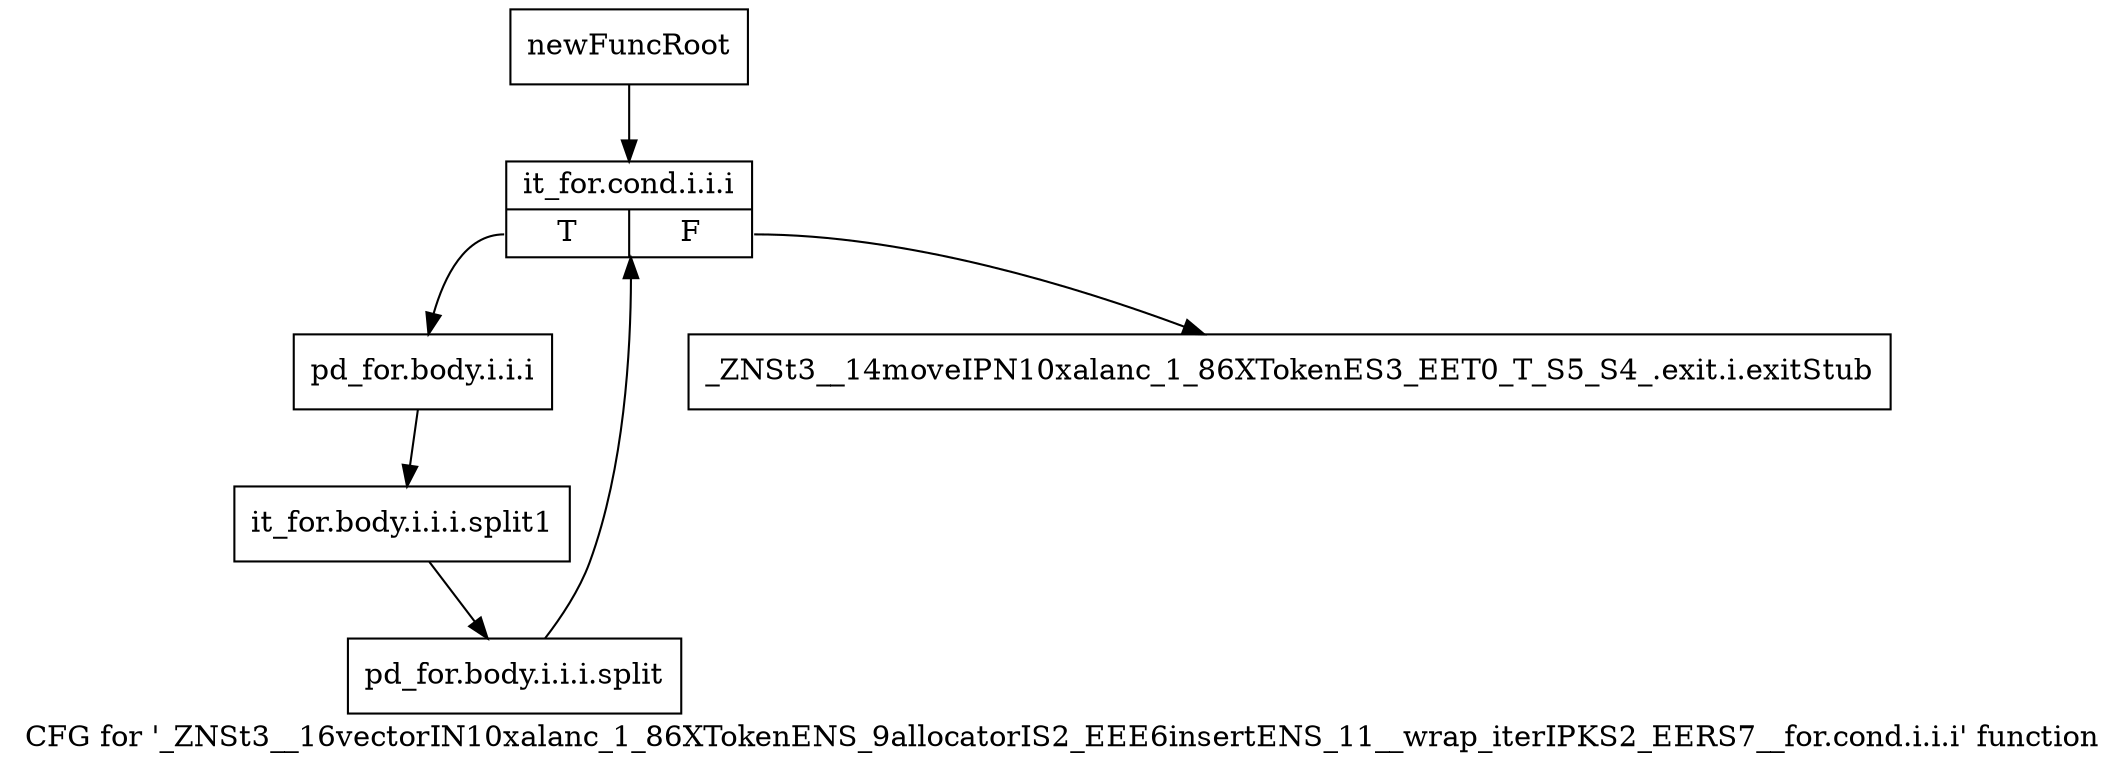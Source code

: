 digraph "CFG for '_ZNSt3__16vectorIN10xalanc_1_86XTokenENS_9allocatorIS2_EEE6insertENS_11__wrap_iterIPKS2_EERS7__for.cond.i.i.i' function" {
	label="CFG for '_ZNSt3__16vectorIN10xalanc_1_86XTokenENS_9allocatorIS2_EEE6insertENS_11__wrap_iterIPKS2_EERS7__for.cond.i.i.i' function";

	Node0x9eb3770 [shape=record,label="{newFuncRoot}"];
	Node0x9eb3770 -> Node0x9eb3810;
	Node0x9eb37c0 [shape=record,label="{_ZNSt3__14moveIPN10xalanc_1_86XTokenES3_EET0_T_S5_S4_.exit.i.exitStub}"];
	Node0x9eb3810 [shape=record,label="{it_for.cond.i.i.i|{<s0>T|<s1>F}}"];
	Node0x9eb3810:s0 -> Node0x9eb3860;
	Node0x9eb3810:s1 -> Node0x9eb37c0;
	Node0x9eb3860 [shape=record,label="{pd_for.body.i.i.i}"];
	Node0x9eb3860 -> Node0xd0489f0;
	Node0xd0489f0 [shape=record,label="{it_for.body.i.i.i.split1}"];
	Node0xd0489f0 -> Node0xd02fa80;
	Node0xd02fa80 [shape=record,label="{pd_for.body.i.i.i.split}"];
	Node0xd02fa80 -> Node0x9eb3810;
}

